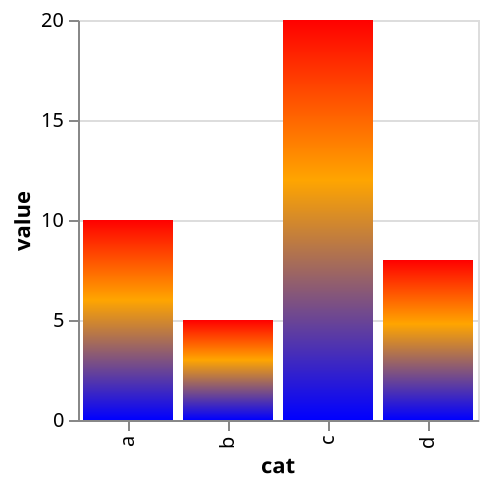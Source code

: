 {
  "$schema": "https://vega.github.io/schema/vega-lite/v5.json",
  "data": {
    "values": [
      {
        "cat": "a",
        "value": 10
      },
      {
        "cat": "b",
        "value": 5
      },
      {
        "cat": "c",
        "value": 20
      },
      {
        "cat": "d",
        "value": 8
      }
    ]
  },
  "encoding": {
    "x": {
      "field": "cat",
      "type": "nominal"
    },
    "y": {
      "field": "value",
      "type": "quantitative"
    }
  },
  "mark": {
    "color": {
      "gradient": "linear",
      "stops": [
        {
          "color": "red",
          "offset": 0
        },
        {
          "color": "orange",
          "offset": 0.4
        },
        {
          "color": "blue",
          "offset": 1
        }
      ],
      "x1": 1,
      "x2": 1,
      "y1": 0,
      "y2": 1
    },
    "type": "bar"
  },
  "width": 200
}